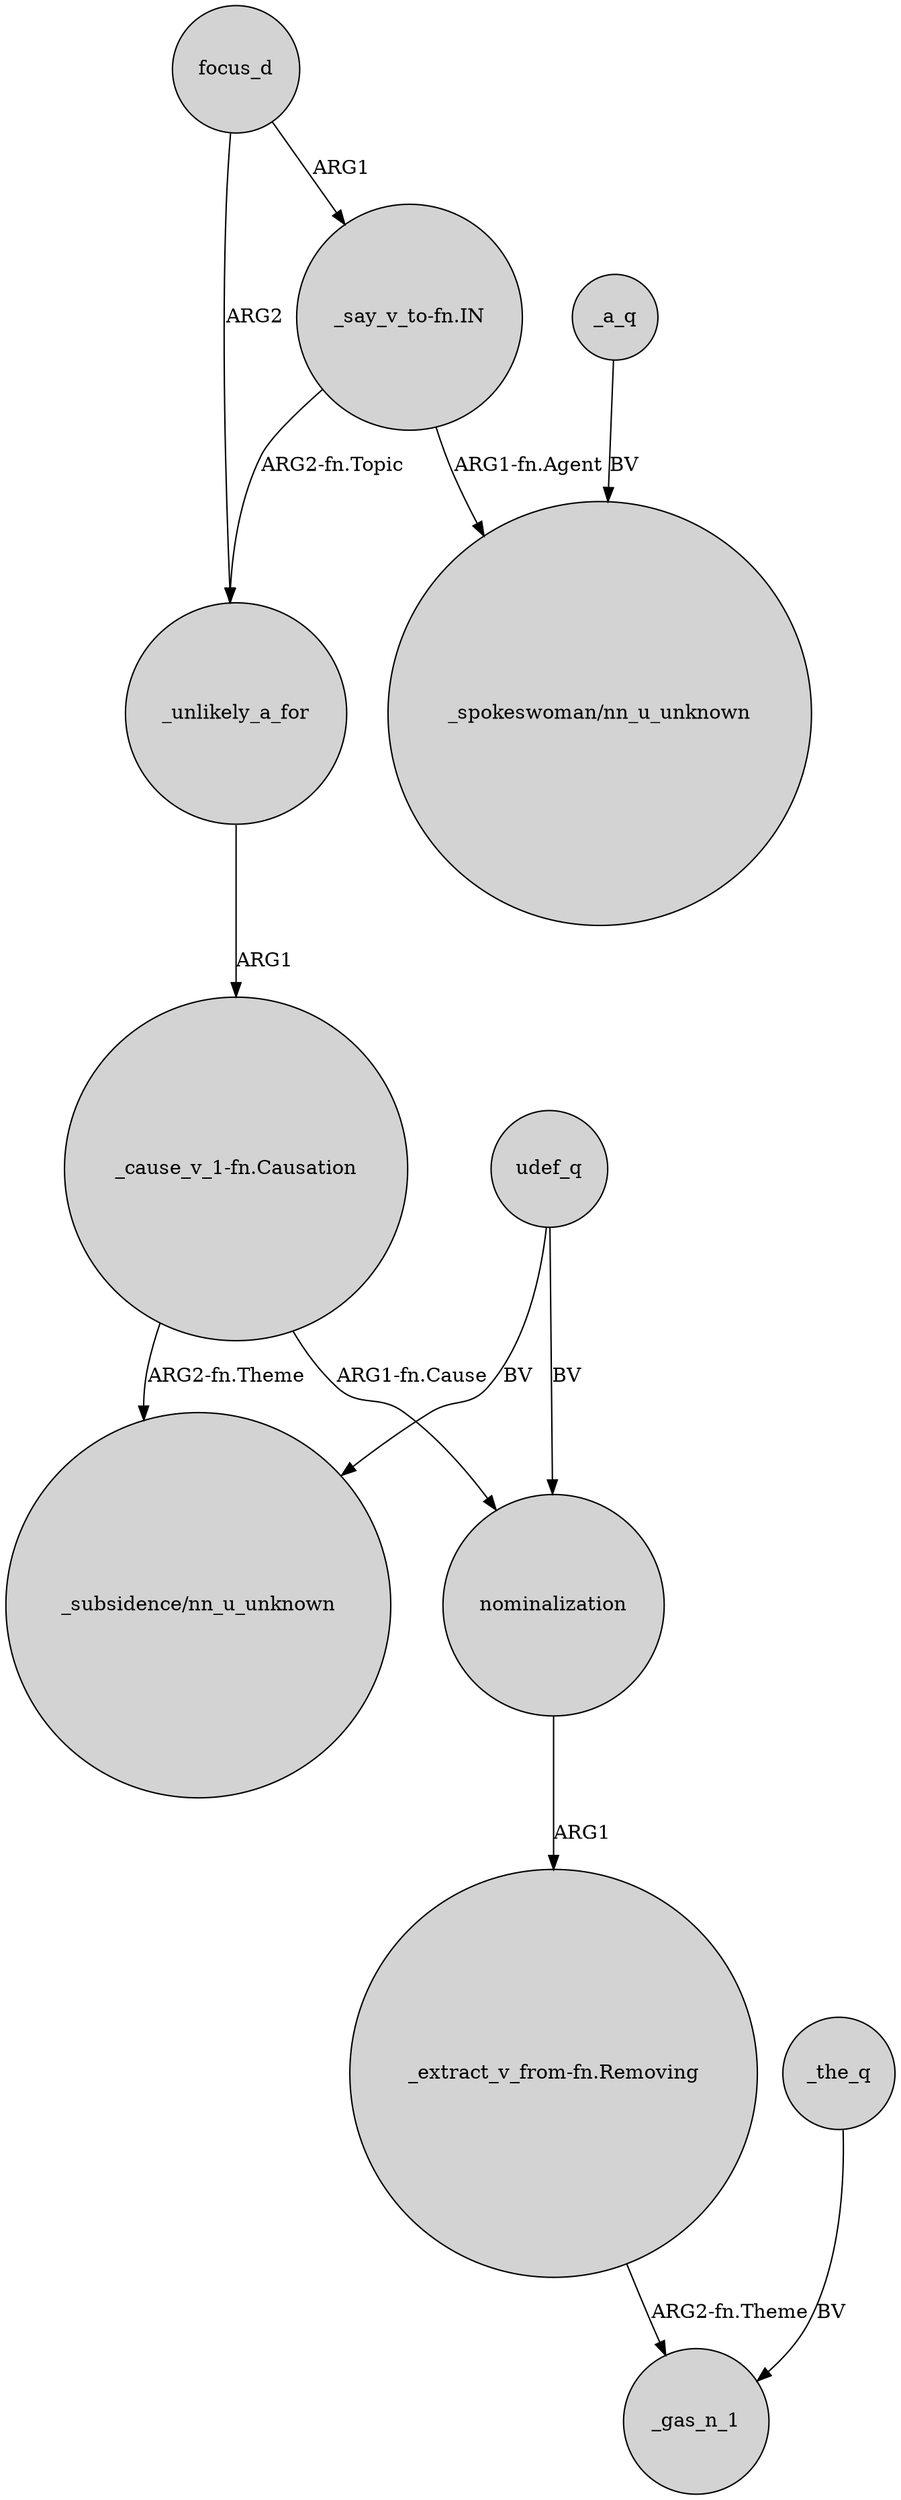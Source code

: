digraph {
	node [shape=circle style=filled]
	"_say_v_to-fn.IN" -> _unlikely_a_for [label="ARG2-fn.Topic"]
	focus_d -> _unlikely_a_for [label=ARG2]
	_a_q -> "_spokeswoman/nn_u_unknown" [label=BV]
	"_extract_v_from-fn.Removing" -> _gas_n_1 [label="ARG2-fn.Theme"]
	_unlikely_a_for -> "_cause_v_1-fn.Causation" [label=ARG1]
	_the_q -> _gas_n_1 [label=BV]
	"_say_v_to-fn.IN" -> "_spokeswoman/nn_u_unknown" [label="ARG1-fn.Agent"]
	udef_q -> "_subsidence/nn_u_unknown" [label=BV]
	udef_q -> nominalization [label=BV]
	"_cause_v_1-fn.Causation" -> nominalization [label="ARG1-fn.Cause"]
	"_cause_v_1-fn.Causation" -> "_subsidence/nn_u_unknown" [label="ARG2-fn.Theme"]
	focus_d -> "_say_v_to-fn.IN" [label=ARG1]
	nominalization -> "_extract_v_from-fn.Removing" [label=ARG1]
}
